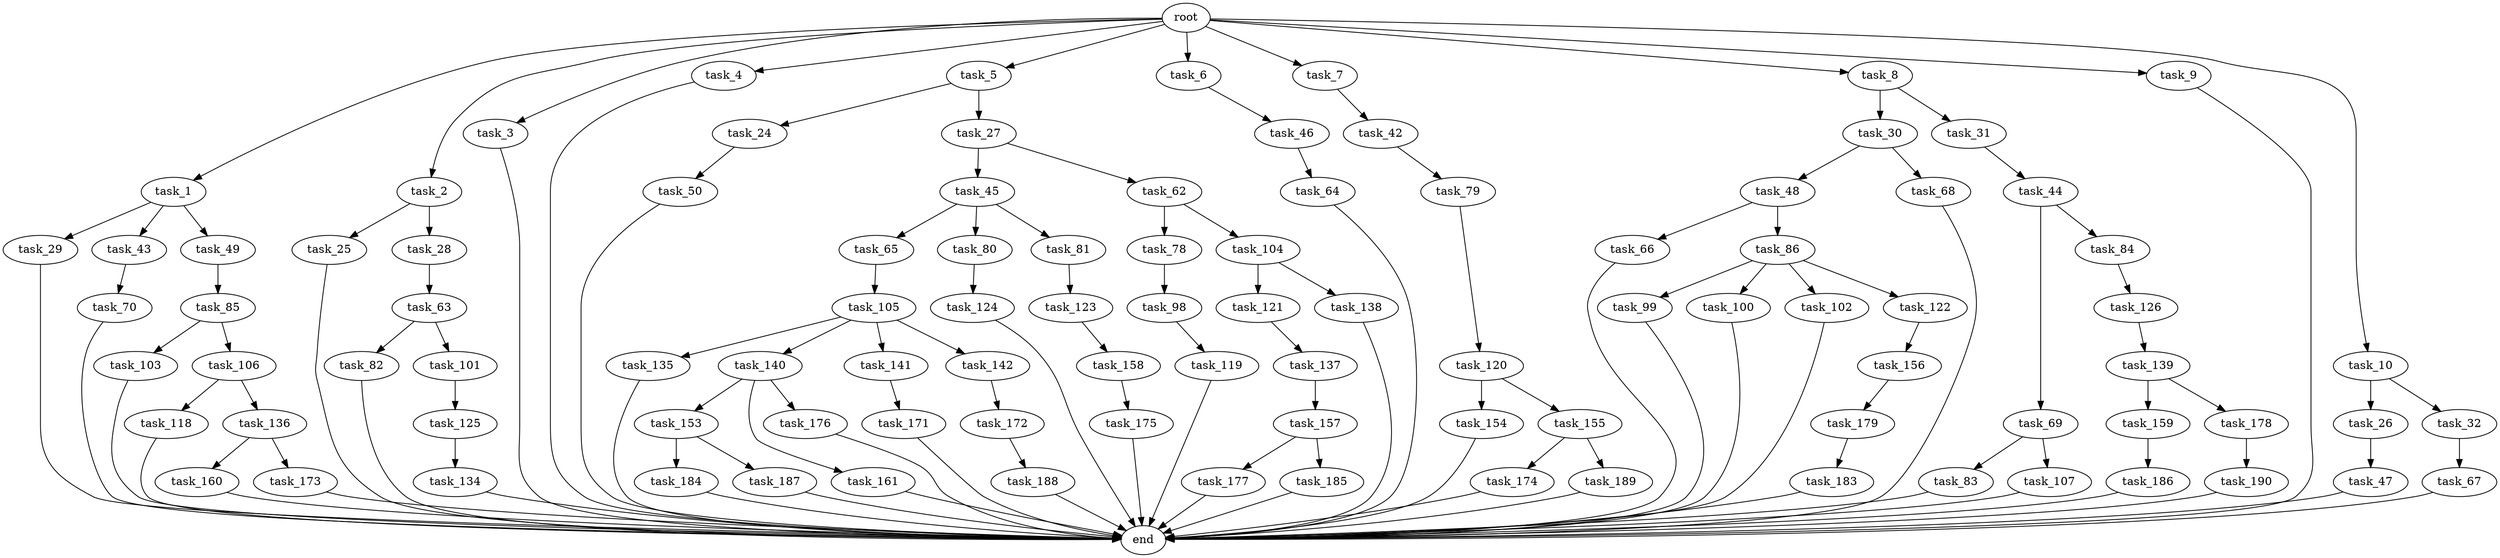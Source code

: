 digraph G {
  root [size="0.000000"];
  task_1 [size="1024.000000"];
  task_2 [size="1024.000000"];
  task_3 [size="1024.000000"];
  task_4 [size="1024.000000"];
  task_5 [size="1024.000000"];
  task_6 [size="1024.000000"];
  task_7 [size="1024.000000"];
  task_8 [size="1024.000000"];
  task_9 [size="1024.000000"];
  task_10 [size="1024.000000"];
  task_24 [size="137438953472.000000"];
  task_25 [size="77309411328.000000"];
  task_26 [size="77309411328.000000"];
  task_27 [size="137438953472.000000"];
  task_28 [size="77309411328.000000"];
  task_29 [size="137438953472.000000"];
  task_30 [size="549755813888.000000"];
  task_31 [size="549755813888.000000"];
  task_32 [size="77309411328.000000"];
  task_42 [size="214748364800.000000"];
  task_43 [size="137438953472.000000"];
  task_44 [size="420906795008.000000"];
  task_45 [size="695784701952.000000"];
  task_46 [size="549755813888.000000"];
  task_47 [size="214748364800.000000"];
  task_48 [size="695784701952.000000"];
  task_49 [size="137438953472.000000"];
  task_50 [size="34359738368.000000"];
  task_62 [size="695784701952.000000"];
  task_63 [size="34359738368.000000"];
  task_64 [size="420906795008.000000"];
  task_65 [size="420906795008.000000"];
  task_66 [size="420906795008.000000"];
  task_67 [size="77309411328.000000"];
  task_68 [size="695784701952.000000"];
  task_69 [size="309237645312.000000"];
  task_70 [size="77309411328.000000"];
  task_78 [size="309237645312.000000"];
  task_79 [size="137438953472.000000"];
  task_80 [size="420906795008.000000"];
  task_81 [size="420906795008.000000"];
  task_82 [size="549755813888.000000"];
  task_83 [size="309237645312.000000"];
  task_84 [size="309237645312.000000"];
  task_85 [size="420906795008.000000"];
  task_86 [size="420906795008.000000"];
  task_98 [size="77309411328.000000"];
  task_99 [size="695784701952.000000"];
  task_100 [size="695784701952.000000"];
  task_101 [size="549755813888.000000"];
  task_102 [size="695784701952.000000"];
  task_103 [size="77309411328.000000"];
  task_104 [size="309237645312.000000"];
  task_105 [size="420906795008.000000"];
  task_106 [size="77309411328.000000"];
  task_107 [size="309237645312.000000"];
  task_118 [size="77309411328.000000"];
  task_119 [size="549755813888.000000"];
  task_120 [size="420906795008.000000"];
  task_121 [size="549755813888.000000"];
  task_122 [size="695784701952.000000"];
  task_123 [size="695784701952.000000"];
  task_124 [size="214748364800.000000"];
  task_125 [size="34359738368.000000"];
  task_126 [size="34359738368.000000"];
  task_134 [size="695784701952.000000"];
  task_135 [size="34359738368.000000"];
  task_136 [size="77309411328.000000"];
  task_137 [size="309237645312.000000"];
  task_138 [size="549755813888.000000"];
  task_139 [size="309237645312.000000"];
  task_140 [size="34359738368.000000"];
  task_141 [size="34359738368.000000"];
  task_142 [size="34359738368.000000"];
  task_153 [size="137438953472.000000"];
  task_154 [size="34359738368.000000"];
  task_155 [size="34359738368.000000"];
  task_156 [size="858993459200.000000"];
  task_157 [size="420906795008.000000"];
  task_158 [size="309237645312.000000"];
  task_159 [size="137438953472.000000"];
  task_160 [size="34359738368.000000"];
  task_161 [size="137438953472.000000"];
  task_171 [size="34359738368.000000"];
  task_172 [size="137438953472.000000"];
  task_173 [size="34359738368.000000"];
  task_174 [size="137438953472.000000"];
  task_175 [size="77309411328.000000"];
  task_176 [size="137438953472.000000"];
  task_177 [size="137438953472.000000"];
  task_178 [size="137438953472.000000"];
  task_179 [size="214748364800.000000"];
  task_183 [size="858993459200.000000"];
  task_184 [size="77309411328.000000"];
  task_185 [size="137438953472.000000"];
  task_186 [size="858993459200.000000"];
  task_187 [size="77309411328.000000"];
  task_188 [size="549755813888.000000"];
  task_189 [size="137438953472.000000"];
  task_190 [size="549755813888.000000"];
  end [size="0.000000"];

  root -> task_1 [size="1.000000"];
  root -> task_2 [size="1.000000"];
  root -> task_3 [size="1.000000"];
  root -> task_4 [size="1.000000"];
  root -> task_5 [size="1.000000"];
  root -> task_6 [size="1.000000"];
  root -> task_7 [size="1.000000"];
  root -> task_8 [size="1.000000"];
  root -> task_9 [size="1.000000"];
  root -> task_10 [size="1.000000"];
  task_1 -> task_29 [size="134217728.000000"];
  task_1 -> task_43 [size="134217728.000000"];
  task_1 -> task_49 [size="134217728.000000"];
  task_2 -> task_25 [size="75497472.000000"];
  task_2 -> task_28 [size="75497472.000000"];
  task_3 -> end [size="1.000000"];
  task_4 -> end [size="1.000000"];
  task_5 -> task_24 [size="134217728.000000"];
  task_5 -> task_27 [size="134217728.000000"];
  task_6 -> task_46 [size="536870912.000000"];
  task_7 -> task_42 [size="209715200.000000"];
  task_8 -> task_30 [size="536870912.000000"];
  task_8 -> task_31 [size="536870912.000000"];
  task_9 -> end [size="1.000000"];
  task_10 -> task_26 [size="75497472.000000"];
  task_10 -> task_32 [size="75497472.000000"];
  task_24 -> task_50 [size="33554432.000000"];
  task_25 -> end [size="1.000000"];
  task_26 -> task_47 [size="209715200.000000"];
  task_27 -> task_45 [size="679477248.000000"];
  task_27 -> task_62 [size="679477248.000000"];
  task_28 -> task_63 [size="33554432.000000"];
  task_29 -> end [size="1.000000"];
  task_30 -> task_48 [size="679477248.000000"];
  task_30 -> task_68 [size="679477248.000000"];
  task_31 -> task_44 [size="411041792.000000"];
  task_32 -> task_67 [size="75497472.000000"];
  task_42 -> task_79 [size="134217728.000000"];
  task_43 -> task_70 [size="75497472.000000"];
  task_44 -> task_69 [size="301989888.000000"];
  task_44 -> task_84 [size="301989888.000000"];
  task_45 -> task_65 [size="411041792.000000"];
  task_45 -> task_80 [size="411041792.000000"];
  task_45 -> task_81 [size="411041792.000000"];
  task_46 -> task_64 [size="411041792.000000"];
  task_47 -> end [size="1.000000"];
  task_48 -> task_66 [size="411041792.000000"];
  task_48 -> task_86 [size="411041792.000000"];
  task_49 -> task_85 [size="411041792.000000"];
  task_50 -> end [size="1.000000"];
  task_62 -> task_78 [size="301989888.000000"];
  task_62 -> task_104 [size="301989888.000000"];
  task_63 -> task_82 [size="536870912.000000"];
  task_63 -> task_101 [size="536870912.000000"];
  task_64 -> end [size="1.000000"];
  task_65 -> task_105 [size="411041792.000000"];
  task_66 -> end [size="1.000000"];
  task_67 -> end [size="1.000000"];
  task_68 -> end [size="1.000000"];
  task_69 -> task_83 [size="301989888.000000"];
  task_69 -> task_107 [size="301989888.000000"];
  task_70 -> end [size="1.000000"];
  task_78 -> task_98 [size="75497472.000000"];
  task_79 -> task_120 [size="411041792.000000"];
  task_80 -> task_124 [size="209715200.000000"];
  task_81 -> task_123 [size="679477248.000000"];
  task_82 -> end [size="1.000000"];
  task_83 -> end [size="1.000000"];
  task_84 -> task_126 [size="33554432.000000"];
  task_85 -> task_103 [size="75497472.000000"];
  task_85 -> task_106 [size="75497472.000000"];
  task_86 -> task_99 [size="679477248.000000"];
  task_86 -> task_100 [size="679477248.000000"];
  task_86 -> task_102 [size="679477248.000000"];
  task_86 -> task_122 [size="679477248.000000"];
  task_98 -> task_119 [size="536870912.000000"];
  task_99 -> end [size="1.000000"];
  task_100 -> end [size="1.000000"];
  task_101 -> task_125 [size="33554432.000000"];
  task_102 -> end [size="1.000000"];
  task_103 -> end [size="1.000000"];
  task_104 -> task_121 [size="536870912.000000"];
  task_104 -> task_138 [size="536870912.000000"];
  task_105 -> task_135 [size="33554432.000000"];
  task_105 -> task_140 [size="33554432.000000"];
  task_105 -> task_141 [size="33554432.000000"];
  task_105 -> task_142 [size="33554432.000000"];
  task_106 -> task_118 [size="75497472.000000"];
  task_106 -> task_136 [size="75497472.000000"];
  task_107 -> end [size="1.000000"];
  task_118 -> end [size="1.000000"];
  task_119 -> end [size="1.000000"];
  task_120 -> task_154 [size="33554432.000000"];
  task_120 -> task_155 [size="33554432.000000"];
  task_121 -> task_137 [size="301989888.000000"];
  task_122 -> task_156 [size="838860800.000000"];
  task_123 -> task_158 [size="301989888.000000"];
  task_124 -> end [size="1.000000"];
  task_125 -> task_134 [size="679477248.000000"];
  task_126 -> task_139 [size="301989888.000000"];
  task_134 -> end [size="1.000000"];
  task_135 -> end [size="1.000000"];
  task_136 -> task_160 [size="33554432.000000"];
  task_136 -> task_173 [size="33554432.000000"];
  task_137 -> task_157 [size="411041792.000000"];
  task_138 -> end [size="1.000000"];
  task_139 -> task_159 [size="134217728.000000"];
  task_139 -> task_178 [size="134217728.000000"];
  task_140 -> task_153 [size="134217728.000000"];
  task_140 -> task_161 [size="134217728.000000"];
  task_140 -> task_176 [size="134217728.000000"];
  task_141 -> task_171 [size="33554432.000000"];
  task_142 -> task_172 [size="134217728.000000"];
  task_153 -> task_184 [size="75497472.000000"];
  task_153 -> task_187 [size="75497472.000000"];
  task_154 -> end [size="1.000000"];
  task_155 -> task_174 [size="134217728.000000"];
  task_155 -> task_189 [size="134217728.000000"];
  task_156 -> task_179 [size="209715200.000000"];
  task_157 -> task_177 [size="134217728.000000"];
  task_157 -> task_185 [size="134217728.000000"];
  task_158 -> task_175 [size="75497472.000000"];
  task_159 -> task_186 [size="838860800.000000"];
  task_160 -> end [size="1.000000"];
  task_161 -> end [size="1.000000"];
  task_171 -> end [size="1.000000"];
  task_172 -> task_188 [size="536870912.000000"];
  task_173 -> end [size="1.000000"];
  task_174 -> end [size="1.000000"];
  task_175 -> end [size="1.000000"];
  task_176 -> end [size="1.000000"];
  task_177 -> end [size="1.000000"];
  task_178 -> task_190 [size="536870912.000000"];
  task_179 -> task_183 [size="838860800.000000"];
  task_183 -> end [size="1.000000"];
  task_184 -> end [size="1.000000"];
  task_185 -> end [size="1.000000"];
  task_186 -> end [size="1.000000"];
  task_187 -> end [size="1.000000"];
  task_188 -> end [size="1.000000"];
  task_189 -> end [size="1.000000"];
  task_190 -> end [size="1.000000"];
}
